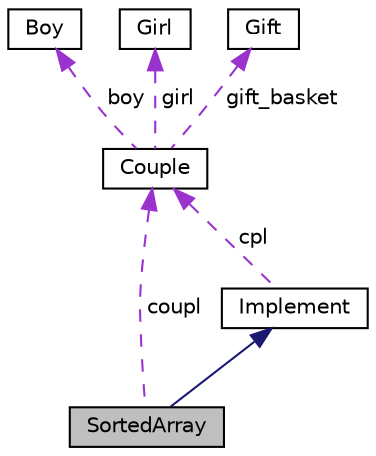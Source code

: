 digraph "SortedArray"
{
  edge [fontname="Helvetica",fontsize="10",labelfontname="Helvetica",labelfontsize="10"];
  node [fontname="Helvetica",fontsize="10",shape=record];
  Node1 [label="SortedArray",height=0.2,width=0.4,color="black", fillcolor="grey75", style="filled", fontcolor="black"];
  Node2 -> Node1 [dir="back",color="midnightblue",fontsize="10",style="solid",fontname="Helvetica"];
  Node2 [label="Implement",height=0.2,width=0.4,color="black", fillcolor="white", style="filled",URL="$classImplement.html",tooltip="CLASS Implement containing member function to implement ques 7. "];
  Node3 -> Node2 [dir="back",color="darkorchid3",fontsize="10",style="dashed",label=" cpl" ,fontname="Helvetica"];
  Node3 [label="Couple",height=0.2,width=0.4,color="black", fillcolor="white", style="filled",URL="$classCouple.html",tooltip="CLASS COUPLE containing attributes and member functions of couples. "];
  Node4 -> Node3 [dir="back",color="darkorchid3",fontsize="10",style="dashed",label=" boy" ,fontname="Helvetica"];
  Node4 [label="Boy",height=0.2,width=0.4,color="black", fillcolor="white", style="filled",URL="$classBoy.html",tooltip="CLASS BOY containing attributes and member function of boys. "];
  Node5 -> Node3 [dir="back",color="darkorchid3",fontsize="10",style="dashed",label=" girl" ,fontname="Helvetica"];
  Node5 [label="Girl",height=0.2,width=0.4,color="black", fillcolor="white", style="filled",URL="$classGirl.html",tooltip="CLASS GIRL containing attributes and member function of girls. "];
  Node6 -> Node3 [dir="back",color="darkorchid3",fontsize="10",style="dashed",label=" gift_basket" ,fontname="Helvetica"];
  Node6 [label="Gift",height=0.2,width=0.4,color="black", fillcolor="white", style="filled",URL="$classGift.html",tooltip="CLASS GIFT containing attributes of all Gifts. "];
  Node3 -> Node1 [dir="back",color="darkorchid3",fontsize="10",style="dashed",label=" coupl" ,fontname="Helvetica"];
}
